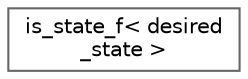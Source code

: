 digraph "类继承关系图"
{
 // LATEX_PDF_SIZE
  bgcolor="transparent";
  edge [fontname=Helvetica,fontsize=10,labelfontname=Helvetica,labelfontsize=10];
  node [fontname=Helvetica,fontsize=10,shape=box,height=0.2,width=0.4];
  rankdir="LR";
  Node0 [id="Node000000",label="is_state_f\< desired\l_state \>",height=0.2,width=0.4,color="grey40", fillcolor="white", style="filled",URL="$structis__state__f.html",tooltip=" "];
}
